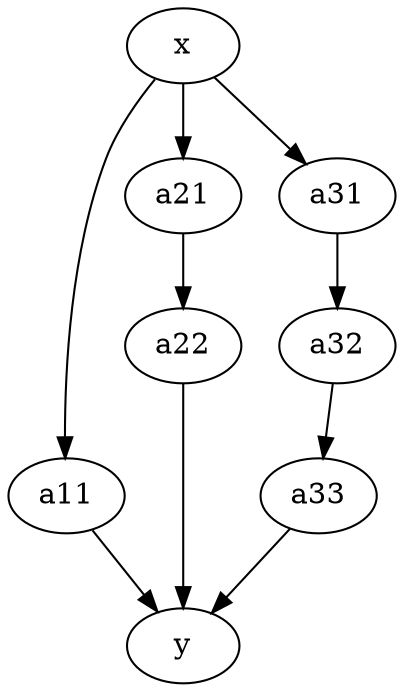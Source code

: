 digraph chains123 {
name=chains123
a11
a21
a22
a31
a32
a33
x -> a11 -> y
x -> a21 -> a22 -> y
x -> a31 -> a32 -> a33-> y
}
